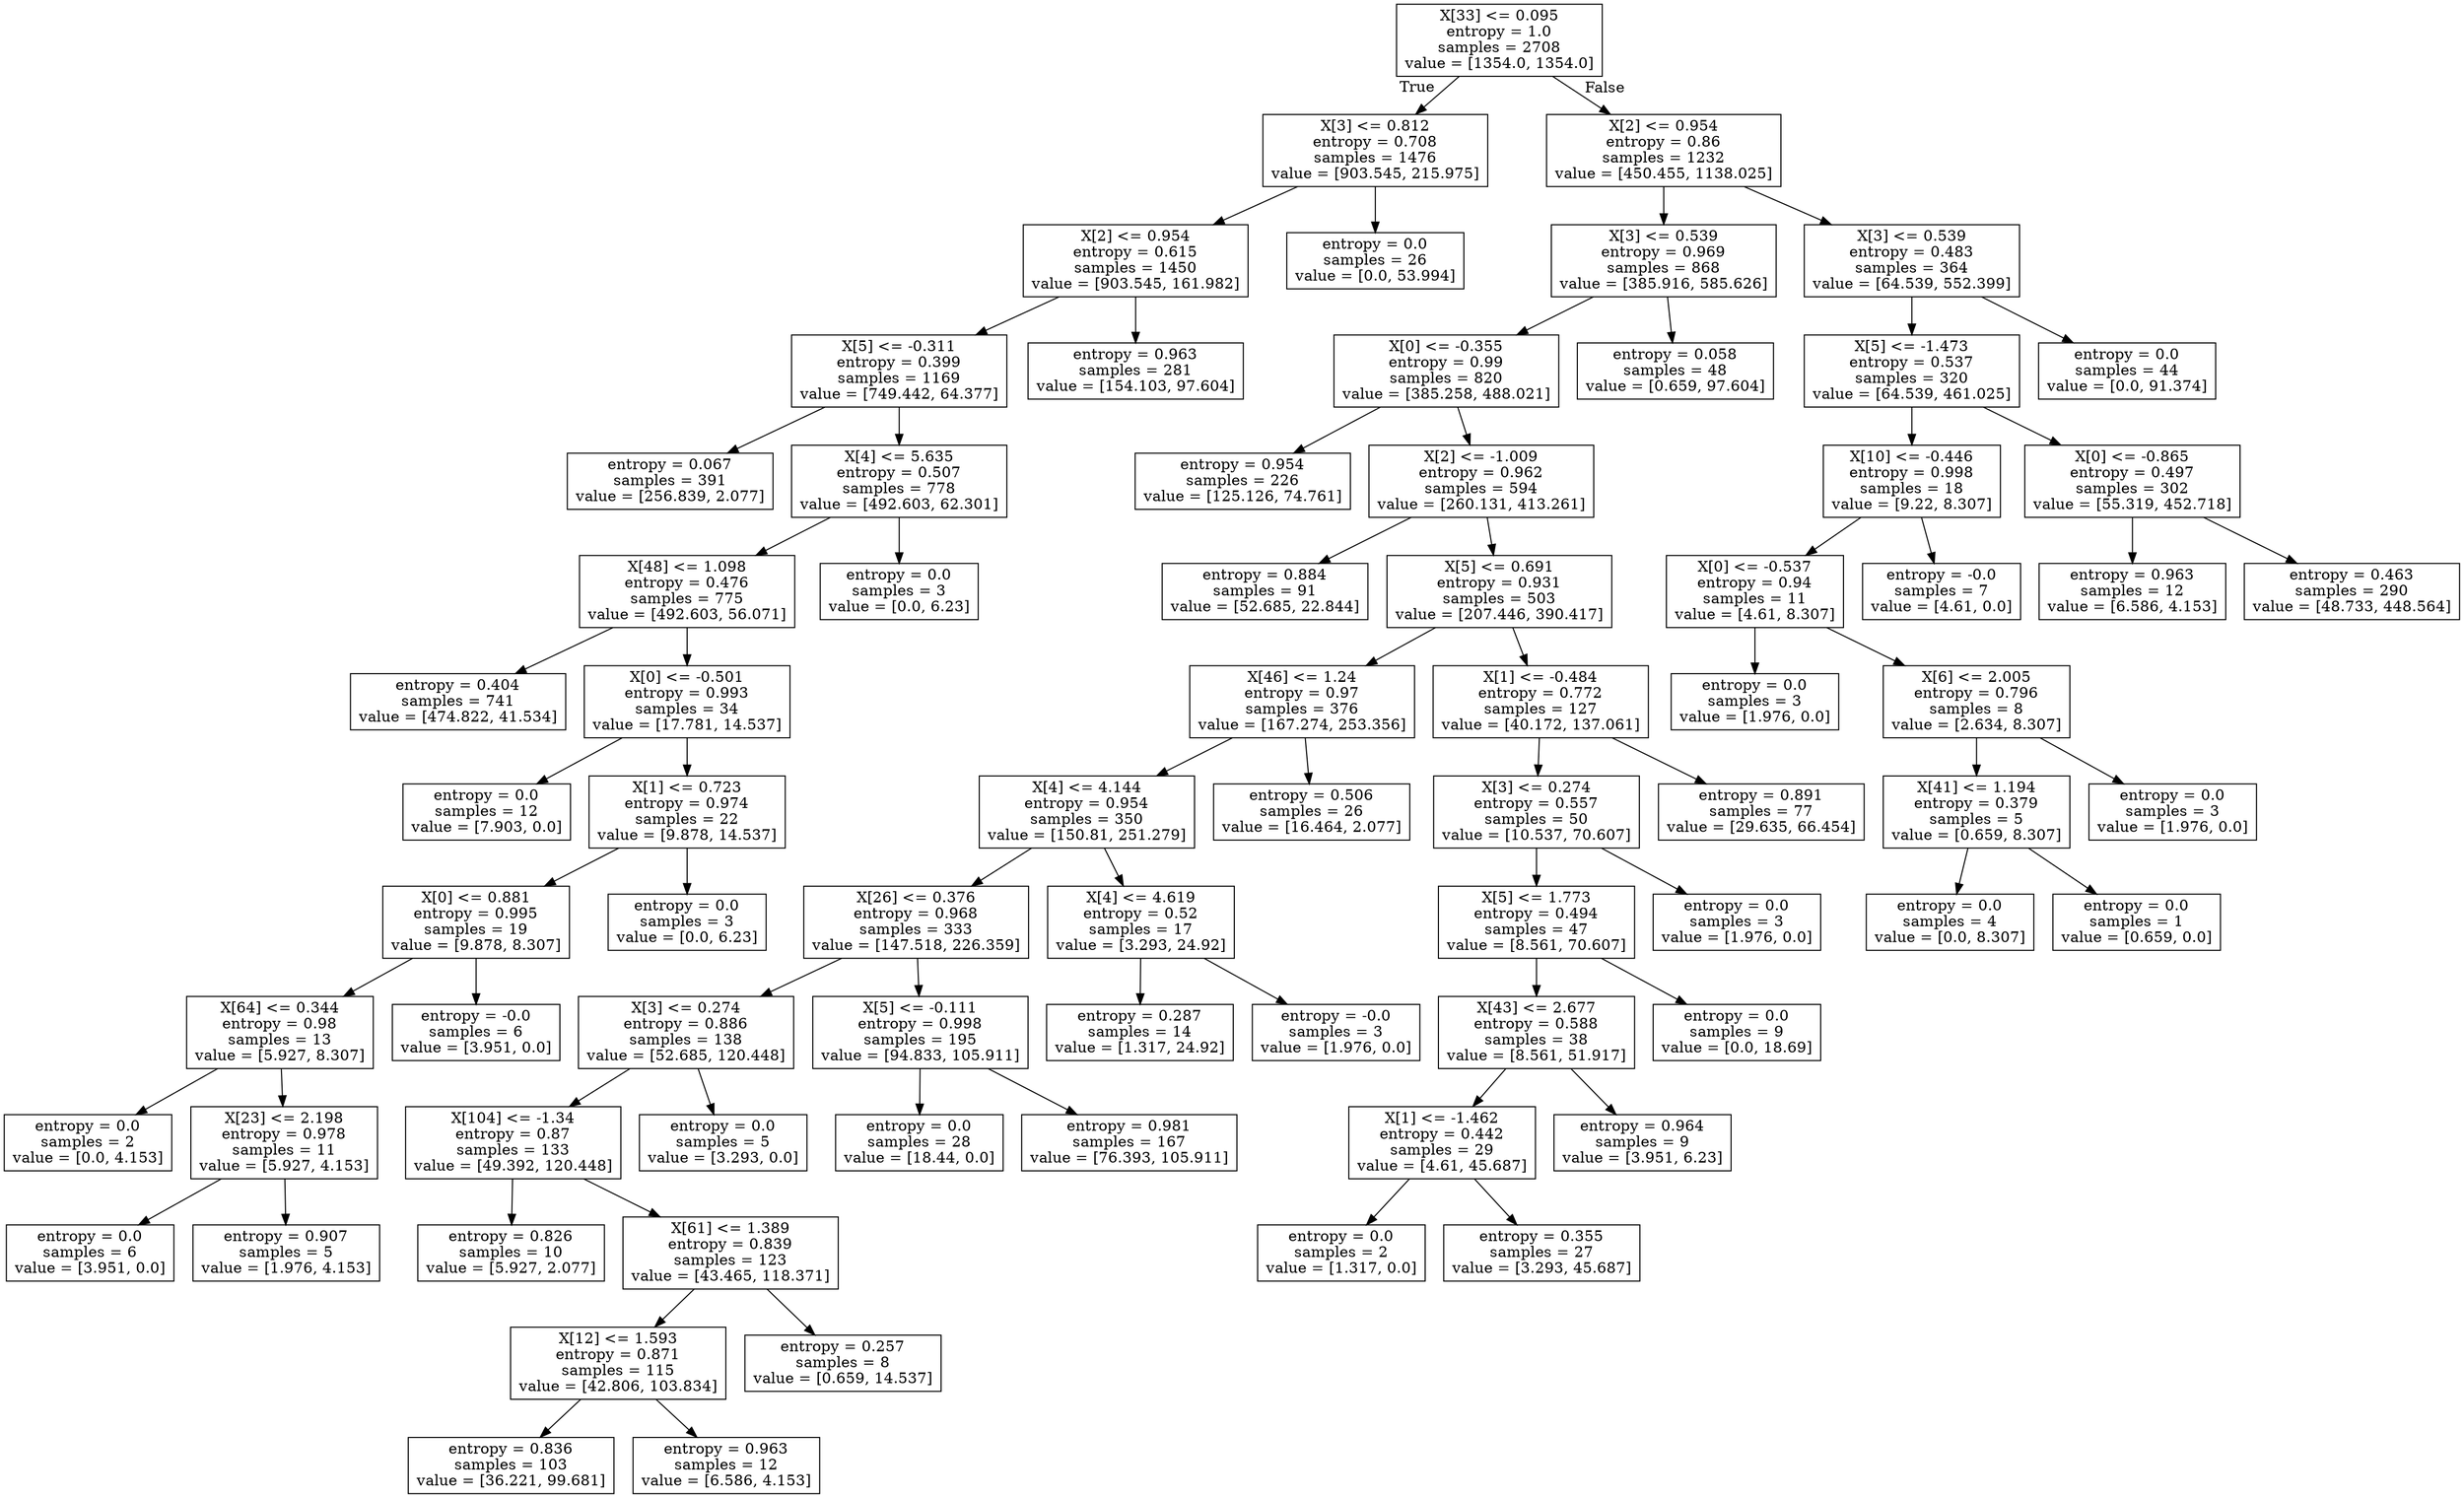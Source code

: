 digraph Tree {
node [shape=box] ;
0 [label="X[33] <= 0.095\nentropy = 1.0\nsamples = 2708\nvalue = [1354.0, 1354.0]"] ;
1 [label="X[3] <= 0.812\nentropy = 0.708\nsamples = 1476\nvalue = [903.545, 215.975]"] ;
0 -> 1 [labeldistance=2.5, labelangle=45, headlabel="True"] ;
2 [label="X[2] <= 0.954\nentropy = 0.615\nsamples = 1450\nvalue = [903.545, 161.982]"] ;
1 -> 2 ;
3 [label="X[5] <= -0.311\nentropy = 0.399\nsamples = 1169\nvalue = [749.442, 64.377]"] ;
2 -> 3 ;
4 [label="entropy = 0.067\nsamples = 391\nvalue = [256.839, 2.077]"] ;
3 -> 4 ;
9 [label="X[4] <= 5.635\nentropy = 0.507\nsamples = 778\nvalue = [492.603, 62.301]"] ;
3 -> 9 ;
10 [label="X[48] <= 1.098\nentropy = 0.476\nsamples = 775\nvalue = [492.603, 56.071]"] ;
9 -> 10 ;
11 [label="entropy = 0.404\nsamples = 741\nvalue = [474.822, 41.534]"] ;
10 -> 11 ;
56 [label="X[0] <= -0.501\nentropy = 0.993\nsamples = 34\nvalue = [17.781, 14.537]"] ;
10 -> 56 ;
57 [label="entropy = 0.0\nsamples = 12\nvalue = [7.903, 0.0]"] ;
56 -> 57 ;
58 [label="X[1] <= 0.723\nentropy = 0.974\nsamples = 22\nvalue = [9.878, 14.537]"] ;
56 -> 58 ;
59 [label="X[0] <= 0.881\nentropy = 0.995\nsamples = 19\nvalue = [9.878, 8.307]"] ;
58 -> 59 ;
60 [label="X[64] <= 0.344\nentropy = 0.98\nsamples = 13\nvalue = [5.927, 8.307]"] ;
59 -> 60 ;
61 [label="entropy = 0.0\nsamples = 2\nvalue = [0.0, 4.153]"] ;
60 -> 61 ;
62 [label="X[23] <= 2.198\nentropy = 0.978\nsamples = 11\nvalue = [5.927, 4.153]"] ;
60 -> 62 ;
63 [label="entropy = 0.0\nsamples = 6\nvalue = [3.951, 0.0]"] ;
62 -> 63 ;
64 [label="entropy = 0.907\nsamples = 5\nvalue = [1.976, 4.153]"] ;
62 -> 64 ;
69 [label="entropy = -0.0\nsamples = 6\nvalue = [3.951, 0.0]"] ;
59 -> 69 ;
70 [label="entropy = 0.0\nsamples = 3\nvalue = [0.0, 6.23]"] ;
58 -> 70 ;
71 [label="entropy = 0.0\nsamples = 3\nvalue = [0.0, 6.23]"] ;
9 -> 71 ;
72 [label="entropy = 0.963\nsamples = 281\nvalue = [154.103, 97.604]"] ;
2 -> 72 ;
135 [label="entropy = 0.0\nsamples = 26\nvalue = [0.0, 53.994]"] ;
1 -> 135 ;
136 [label="X[2] <= 0.954\nentropy = 0.86\nsamples = 1232\nvalue = [450.455, 1138.025]"] ;
0 -> 136 [labeldistance=2.5, labelangle=-45, headlabel="False"] ;
137 [label="X[3] <= 0.539\nentropy = 0.969\nsamples = 868\nvalue = [385.916, 585.626]"] ;
136 -> 137 ;
138 [label="X[0] <= -0.355\nentropy = 0.99\nsamples = 820\nvalue = [385.258, 488.021]"] ;
137 -> 138 ;
139 [label="entropy = 0.954\nsamples = 226\nvalue = [125.126, 74.761]"] ;
138 -> 139 ;
180 [label="X[2] <= -1.009\nentropy = 0.962\nsamples = 594\nvalue = [260.131, 413.261]"] ;
138 -> 180 ;
181 [label="entropy = 0.884\nsamples = 91\nvalue = [52.685, 22.844]"] ;
180 -> 181 ;
206 [label="X[5] <= 0.691\nentropy = 0.931\nsamples = 503\nvalue = [207.446, 390.417]"] ;
180 -> 206 ;
207 [label="X[46] <= 1.24\nentropy = 0.97\nsamples = 376\nvalue = [167.274, 253.356]"] ;
206 -> 207 ;
208 [label="X[4] <= 4.144\nentropy = 0.954\nsamples = 350\nvalue = [150.81, 251.279]"] ;
207 -> 208 ;
209 [label="X[26] <= 0.376\nentropy = 0.968\nsamples = 333\nvalue = [147.518, 226.359]"] ;
208 -> 209 ;
210 [label="X[3] <= 0.274\nentropy = 0.886\nsamples = 138\nvalue = [52.685, 120.448]"] ;
209 -> 210 ;
211 [label="X[104] <= -1.34\nentropy = 0.87\nsamples = 133\nvalue = [49.392, 120.448]"] ;
210 -> 211 ;
212 [label="entropy = 0.826\nsamples = 10\nvalue = [5.927, 2.077]"] ;
211 -> 212 ;
215 [label="X[61] <= 1.389\nentropy = 0.839\nsamples = 123\nvalue = [43.465, 118.371]"] ;
211 -> 215 ;
216 [label="X[12] <= 1.593\nentropy = 0.871\nsamples = 115\nvalue = [42.806, 103.834]"] ;
215 -> 216 ;
217 [label="entropy = 0.836\nsamples = 103\nvalue = [36.221, 99.681]"] ;
216 -> 217 ;
218 [label="entropy = 0.963\nsamples = 12\nvalue = [6.586, 4.153]"] ;
216 -> 218 ;
219 [label="entropy = 0.257\nsamples = 8\nvalue = [0.659, 14.537]"] ;
215 -> 219 ;
222 [label="entropy = 0.0\nsamples = 5\nvalue = [3.293, 0.0]"] ;
210 -> 222 ;
223 [label="X[5] <= -0.111\nentropy = 0.998\nsamples = 195\nvalue = [94.833, 105.911]"] ;
209 -> 223 ;
224 [label="entropy = 0.0\nsamples = 28\nvalue = [18.44, 0.0]"] ;
223 -> 224 ;
225 [label="entropy = 0.981\nsamples = 167\nvalue = [76.393, 105.911]"] ;
223 -> 225 ;
232 [label="X[4] <= 4.619\nentropy = 0.52\nsamples = 17\nvalue = [3.293, 24.92]"] ;
208 -> 232 ;
233 [label="entropy = 0.287\nsamples = 14\nvalue = [1.317, 24.92]"] ;
232 -> 233 ;
238 [label="entropy = -0.0\nsamples = 3\nvalue = [1.976, 0.0]"] ;
232 -> 238 ;
239 [label="entropy = 0.506\nsamples = 26\nvalue = [16.464, 2.077]"] ;
207 -> 239 ;
242 [label="X[1] <= -0.484\nentropy = 0.772\nsamples = 127\nvalue = [40.172, 137.061]"] ;
206 -> 242 ;
243 [label="X[3] <= 0.274\nentropy = 0.557\nsamples = 50\nvalue = [10.537, 70.607]"] ;
242 -> 243 ;
244 [label="X[5] <= 1.773\nentropy = 0.494\nsamples = 47\nvalue = [8.561, 70.607]"] ;
243 -> 244 ;
245 [label="X[43] <= 2.677\nentropy = 0.588\nsamples = 38\nvalue = [8.561, 51.917]"] ;
244 -> 245 ;
246 [label="X[1] <= -1.462\nentropy = 0.442\nsamples = 29\nvalue = [4.61, 45.687]"] ;
245 -> 246 ;
247 [label="entropy = 0.0\nsamples = 2\nvalue = [1.317, 0.0]"] ;
246 -> 247 ;
248 [label="entropy = 0.355\nsamples = 27\nvalue = [3.293, 45.687]"] ;
246 -> 248 ;
253 [label="entropy = 0.964\nsamples = 9\nvalue = [3.951, 6.23]"] ;
245 -> 253 ;
258 [label="entropy = 0.0\nsamples = 9\nvalue = [0.0, 18.69]"] ;
244 -> 258 ;
259 [label="entropy = 0.0\nsamples = 3\nvalue = [1.976, 0.0]"] ;
243 -> 259 ;
260 [label="entropy = 0.891\nsamples = 77\nvalue = [29.635, 66.454]"] ;
242 -> 260 ;
283 [label="entropy = 0.058\nsamples = 48\nvalue = [0.659, 97.604]"] ;
137 -> 283 ;
288 [label="X[3] <= 0.539\nentropy = 0.483\nsamples = 364\nvalue = [64.539, 552.399]"] ;
136 -> 288 ;
289 [label="X[5] <= -1.473\nentropy = 0.537\nsamples = 320\nvalue = [64.539, 461.025]"] ;
288 -> 289 ;
290 [label="X[10] <= -0.446\nentropy = 0.998\nsamples = 18\nvalue = [9.22, 8.307]"] ;
289 -> 290 ;
291 [label="X[0] <= -0.537\nentropy = 0.94\nsamples = 11\nvalue = [4.61, 8.307]"] ;
290 -> 291 ;
292 [label="entropy = 0.0\nsamples = 3\nvalue = [1.976, 0.0]"] ;
291 -> 292 ;
293 [label="X[6] <= 2.005\nentropy = 0.796\nsamples = 8\nvalue = [2.634, 8.307]"] ;
291 -> 293 ;
294 [label="X[41] <= 1.194\nentropy = 0.379\nsamples = 5\nvalue = [0.659, 8.307]"] ;
293 -> 294 ;
295 [label="entropy = 0.0\nsamples = 4\nvalue = [0.0, 8.307]"] ;
294 -> 295 ;
296 [label="entropy = 0.0\nsamples = 1\nvalue = [0.659, 0.0]"] ;
294 -> 296 ;
297 [label="entropy = 0.0\nsamples = 3\nvalue = [1.976, 0.0]"] ;
293 -> 297 ;
298 [label="entropy = -0.0\nsamples = 7\nvalue = [4.61, 0.0]"] ;
290 -> 298 ;
299 [label="X[0] <= -0.865\nentropy = 0.497\nsamples = 302\nvalue = [55.319, 452.718]"] ;
289 -> 299 ;
300 [label="entropy = 0.963\nsamples = 12\nvalue = [6.586, 4.153]"] ;
299 -> 300 ;
303 [label="entropy = 0.463\nsamples = 290\nvalue = [48.733, 448.564]"] ;
299 -> 303 ;
346 [label="entropy = 0.0\nsamples = 44\nvalue = [0.0, 91.374]"] ;
288 -> 346 ;
}